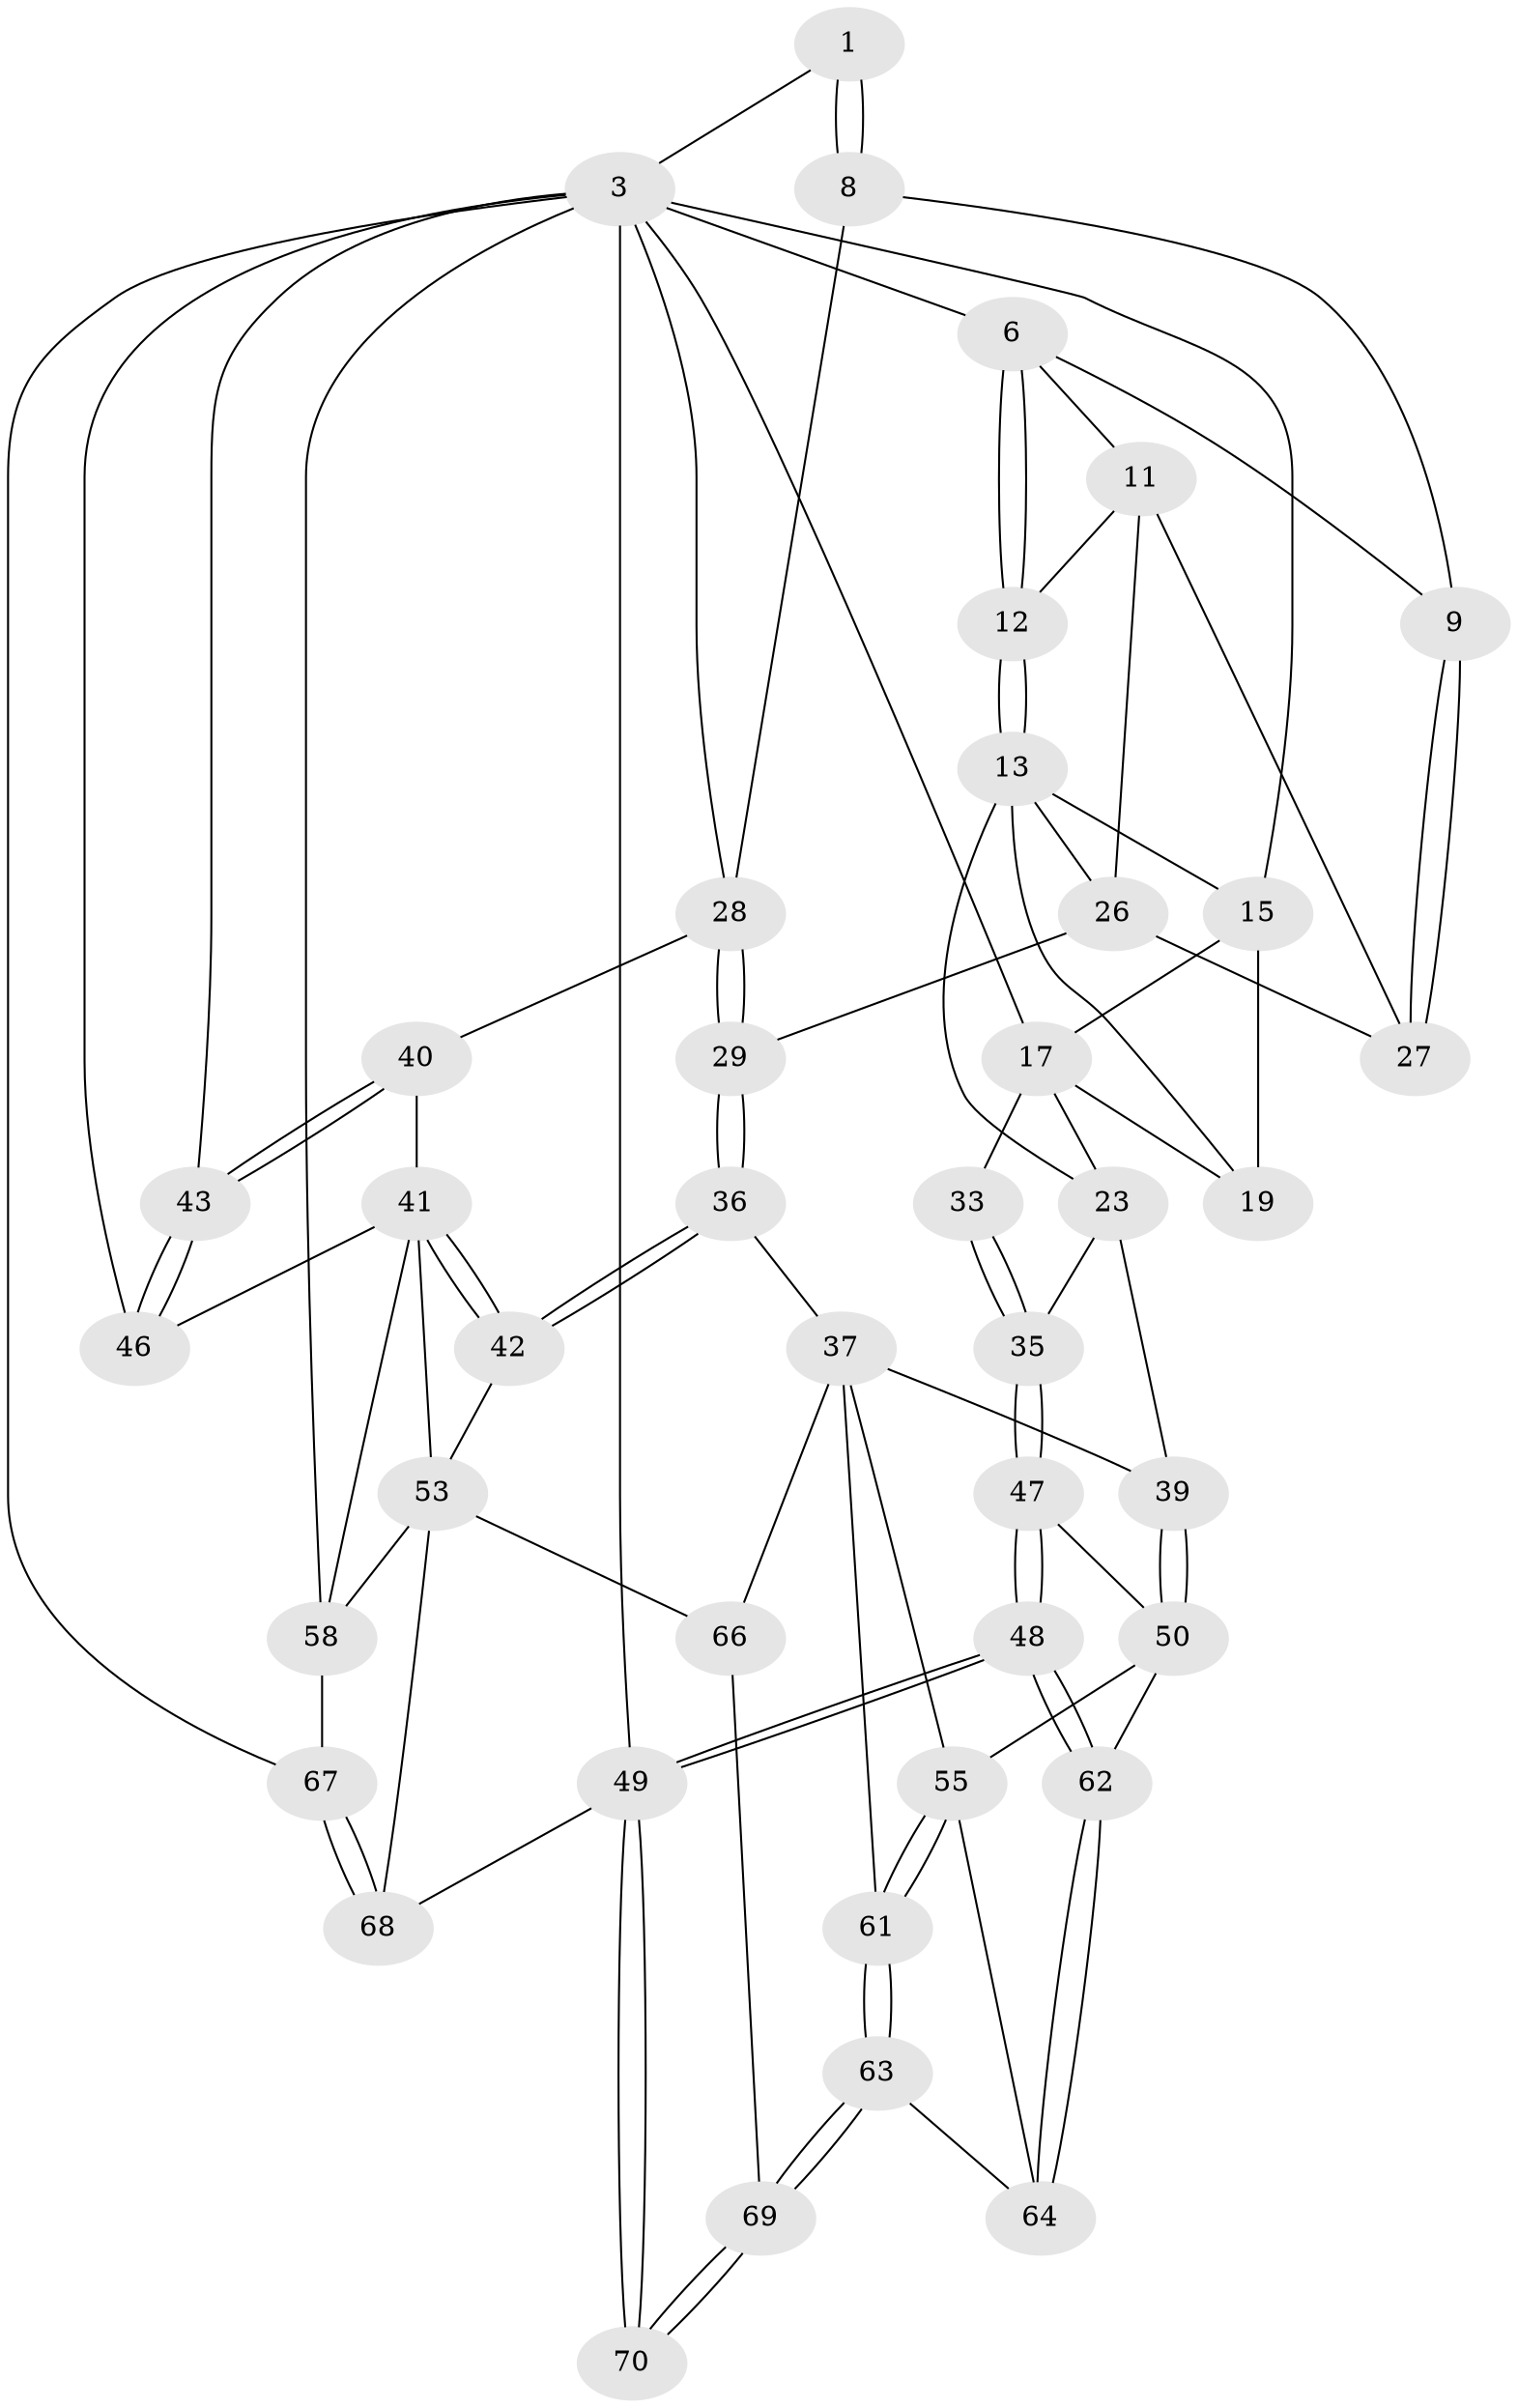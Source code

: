 // original degree distribution, {3: 0.028169014084507043, 4: 0.2535211267605634, 5: 0.5070422535211268, 6: 0.2112676056338028}
// Generated by graph-tools (version 1.1) at 2025/21/03/04/25 18:21:14]
// undirected, 42 vertices, 98 edges
graph export_dot {
graph [start="1"]
  node [color=gray90,style=filled];
  1 [pos="+0.6002436363058686+0",super="+2"];
  3 [pos="+1+0",super="+44+31+4"];
  6 [pos="+0.2970662993632191+0",super="+7"];
  8 [pos="+0.6314472689064119+0.12802003657100236",super="+20"];
  9 [pos="+0.630035486993763+0.12821443114283343"];
  11 [pos="+0.44075130722102246+0.09773428971889127",super="+25"];
  12 [pos="+0.3704584827015256+0.06742802768277982"];
  13 [pos="+0.31424814128612033+0.11531706647785296",super="+14+22"];
  15 [pos="+0.19964679763714796+0",super="+16"];
  17 [pos="+0.1072402591444731+0.10280306135529205",super="+21+18"];
  19 [pos="+0.1930663999631443+0.11029936227544511"];
  23 [pos="+0.25353472334764904+0.23671498014144027",super="+34"];
  26 [pos="+0.3371378297678926+0.2570441835299052",super="+30"];
  27 [pos="+0.5132506443830988+0.19657530065473955"];
  28 [pos="+0.73835262048281+0.18877190813286493",super="+32"];
  29 [pos="+0.5109786316033275+0.4812283248320361"];
  33 [pos="+0+0.16556574047260442"];
  35 [pos="+0+0.3042912112444503"];
  36 [pos="+0.5117464613676719+0.49768037693964173"];
  37 [pos="+0.3855256132873816+0.522325202709274",super="+60+38"];
  39 [pos="+0.2082329550129122+0.4647506239090176"];
  40 [pos="+0.7866002555916891+0.40759735730119023"];
  41 [pos="+0.6891077124955435+0.47872883374686936",super="+51"];
  42 [pos="+0.520648810045392+0.5061528460509017"];
  43 [pos="+1+0.5071020722664532"];
  46 [pos="+1+0.5654484663302735"];
  47 [pos="+0+0.4404172131675666"];
  48 [pos="+0+0.9274946895198983"];
  49 [pos="+0+1",super="+71"];
  50 [pos="+0.09184665053840364+0.581133611909057",super="+57"];
  53 [pos="+0.7449548283092875+0.6559040399996422",super="+54"];
  55 [pos="+0.15114228357173057+0.6671042490511688",super="+56"];
  58 [pos="+0.8679302152439545+0.7806722521177757",super="+59"];
  61 [pos="+0.25107976670726817+0.7097689980514955"];
  62 [pos="+0+0.8283364354197679"];
  63 [pos="+0.1706427396459965+0.8256529697698943"];
  64 [pos="+0.16994745881113194+0.8254232920916553"];
  66 [pos="+0.2845702065332724+0.7273925683586923"];
  67 [pos="+0.6885058554507688+0.9601149308725195"];
  68 [pos="+0.5794543525213184+1"];
  69 [pos="+0.27975107432135726+0.9497276443350771"];
  70 [pos="+0.3655849763840199+1"];
  1 -- 8 [weight=2];
  1 -- 8;
  1 -- 3;
  3 -- 49 [weight=2];
  3 -- 67;
  3 -- 58;
  3 -- 46;
  3 -- 43;
  3 -- 28;
  3 -- 6;
  3 -- 15;
  3 -- 17;
  6 -- 12;
  6 -- 12;
  6 -- 9;
  6 -- 11;
  8 -- 9;
  8 -- 28;
  9 -- 27;
  9 -- 27;
  11 -- 12;
  11 -- 27;
  11 -- 26;
  12 -- 13;
  12 -- 13;
  13 -- 19;
  13 -- 15;
  13 -- 26;
  13 -- 23;
  15 -- 17;
  15 -- 19;
  17 -- 19;
  17 -- 23;
  17 -- 33 [weight=2];
  23 -- 35;
  23 -- 39;
  26 -- 27;
  26 -- 29;
  28 -- 29;
  28 -- 29;
  28 -- 40;
  29 -- 36;
  29 -- 36;
  33 -- 35;
  33 -- 35;
  35 -- 47;
  35 -- 47;
  36 -- 37;
  36 -- 42;
  36 -- 42;
  37 -- 66;
  37 -- 61;
  37 -- 39;
  37 -- 55;
  39 -- 50;
  39 -- 50;
  40 -- 41;
  40 -- 43;
  40 -- 43;
  41 -- 42;
  41 -- 42;
  41 -- 58;
  41 -- 53;
  41 -- 46;
  42 -- 53;
  43 -- 46;
  43 -- 46;
  47 -- 48;
  47 -- 48;
  47 -- 50;
  48 -- 49;
  48 -- 49;
  48 -- 62;
  48 -- 62;
  49 -- 70 [weight=2];
  49 -- 70;
  49 -- 68;
  50 -- 62;
  50 -- 55;
  53 -- 66;
  53 -- 68;
  53 -- 58;
  55 -- 61;
  55 -- 61;
  55 -- 64;
  58 -- 67;
  61 -- 63;
  61 -- 63;
  62 -- 64;
  62 -- 64;
  63 -- 64;
  63 -- 69;
  63 -- 69;
  66 -- 69;
  67 -- 68;
  67 -- 68;
  69 -- 70;
  69 -- 70;
}
